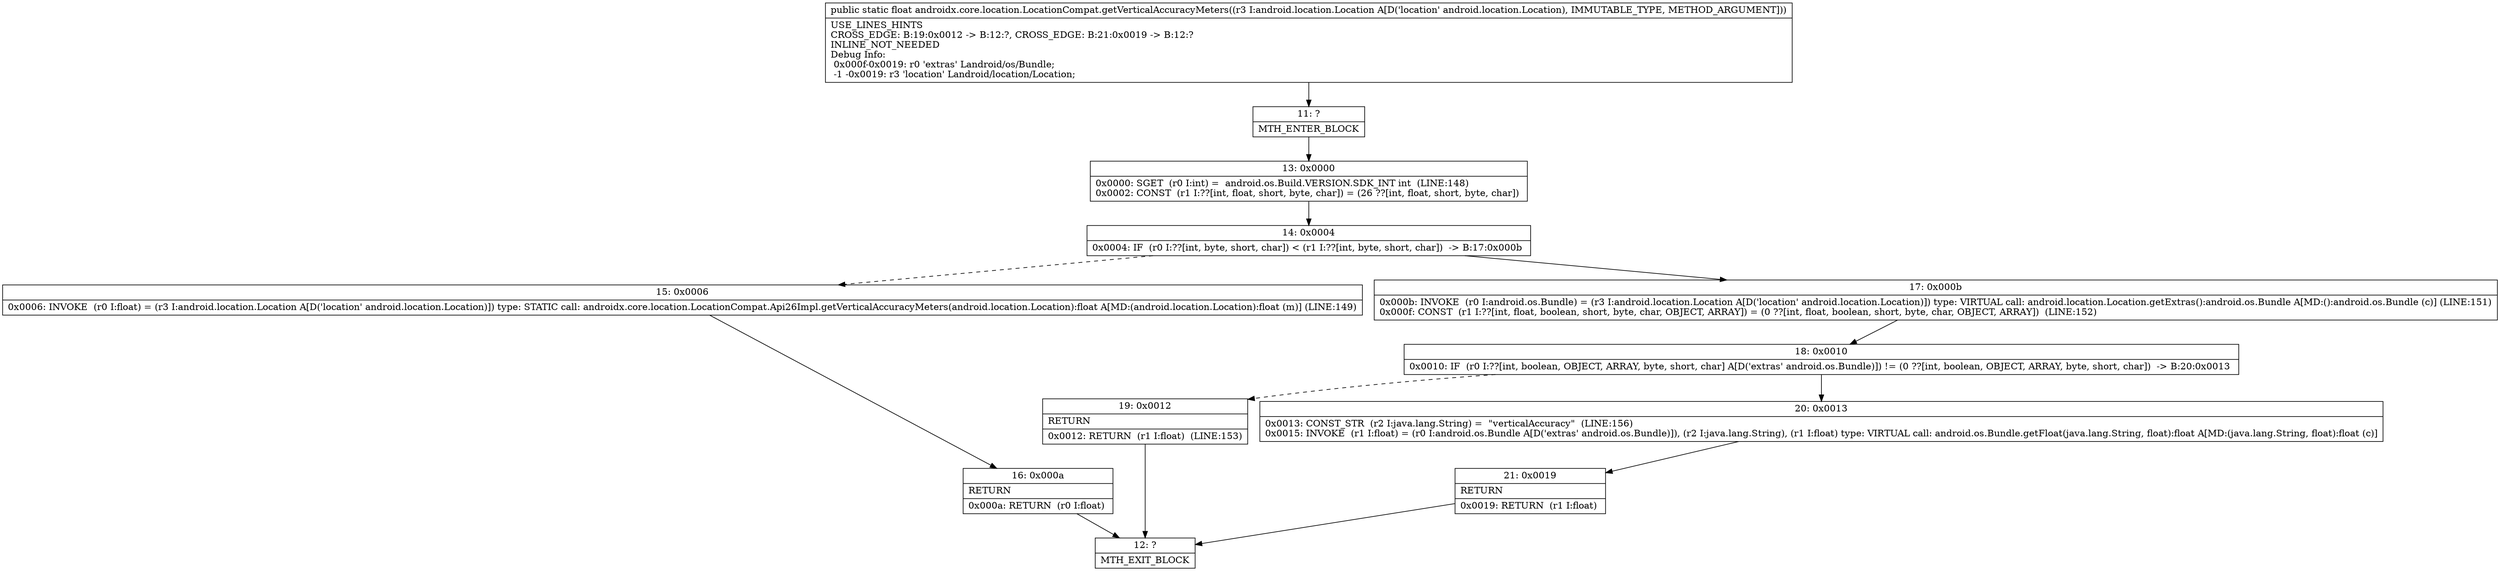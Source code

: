 digraph "CFG forandroidx.core.location.LocationCompat.getVerticalAccuracyMeters(Landroid\/location\/Location;)F" {
Node_11 [shape=record,label="{11\:\ ?|MTH_ENTER_BLOCK\l}"];
Node_13 [shape=record,label="{13\:\ 0x0000|0x0000: SGET  (r0 I:int) =  android.os.Build.VERSION.SDK_INT int  (LINE:148)\l0x0002: CONST  (r1 I:??[int, float, short, byte, char]) = (26 ??[int, float, short, byte, char]) \l}"];
Node_14 [shape=record,label="{14\:\ 0x0004|0x0004: IF  (r0 I:??[int, byte, short, char]) \< (r1 I:??[int, byte, short, char])  \-\> B:17:0x000b \l}"];
Node_15 [shape=record,label="{15\:\ 0x0006|0x0006: INVOKE  (r0 I:float) = (r3 I:android.location.Location A[D('location' android.location.Location)]) type: STATIC call: androidx.core.location.LocationCompat.Api26Impl.getVerticalAccuracyMeters(android.location.Location):float A[MD:(android.location.Location):float (m)] (LINE:149)\l}"];
Node_16 [shape=record,label="{16\:\ 0x000a|RETURN\l|0x000a: RETURN  (r0 I:float) \l}"];
Node_12 [shape=record,label="{12\:\ ?|MTH_EXIT_BLOCK\l}"];
Node_17 [shape=record,label="{17\:\ 0x000b|0x000b: INVOKE  (r0 I:android.os.Bundle) = (r3 I:android.location.Location A[D('location' android.location.Location)]) type: VIRTUAL call: android.location.Location.getExtras():android.os.Bundle A[MD:():android.os.Bundle (c)] (LINE:151)\l0x000f: CONST  (r1 I:??[int, float, boolean, short, byte, char, OBJECT, ARRAY]) = (0 ??[int, float, boolean, short, byte, char, OBJECT, ARRAY])  (LINE:152)\l}"];
Node_18 [shape=record,label="{18\:\ 0x0010|0x0010: IF  (r0 I:??[int, boolean, OBJECT, ARRAY, byte, short, char] A[D('extras' android.os.Bundle)]) != (0 ??[int, boolean, OBJECT, ARRAY, byte, short, char])  \-\> B:20:0x0013 \l}"];
Node_19 [shape=record,label="{19\:\ 0x0012|RETURN\l|0x0012: RETURN  (r1 I:float)  (LINE:153)\l}"];
Node_20 [shape=record,label="{20\:\ 0x0013|0x0013: CONST_STR  (r2 I:java.lang.String) =  \"verticalAccuracy\"  (LINE:156)\l0x0015: INVOKE  (r1 I:float) = (r0 I:android.os.Bundle A[D('extras' android.os.Bundle)]), (r2 I:java.lang.String), (r1 I:float) type: VIRTUAL call: android.os.Bundle.getFloat(java.lang.String, float):float A[MD:(java.lang.String, float):float (c)]\l}"];
Node_21 [shape=record,label="{21\:\ 0x0019|RETURN\l|0x0019: RETURN  (r1 I:float) \l}"];
MethodNode[shape=record,label="{public static float androidx.core.location.LocationCompat.getVerticalAccuracyMeters((r3 I:android.location.Location A[D('location' android.location.Location), IMMUTABLE_TYPE, METHOD_ARGUMENT]))  | USE_LINES_HINTS\lCROSS_EDGE: B:19:0x0012 \-\> B:12:?, CROSS_EDGE: B:21:0x0019 \-\> B:12:?\lINLINE_NOT_NEEDED\lDebug Info:\l  0x000f\-0x0019: r0 'extras' Landroid\/os\/Bundle;\l  \-1 \-0x0019: r3 'location' Landroid\/location\/Location;\l}"];
MethodNode -> Node_11;Node_11 -> Node_13;
Node_13 -> Node_14;
Node_14 -> Node_15[style=dashed];
Node_14 -> Node_17;
Node_15 -> Node_16;
Node_16 -> Node_12;
Node_17 -> Node_18;
Node_18 -> Node_19[style=dashed];
Node_18 -> Node_20;
Node_19 -> Node_12;
Node_20 -> Node_21;
Node_21 -> Node_12;
}

